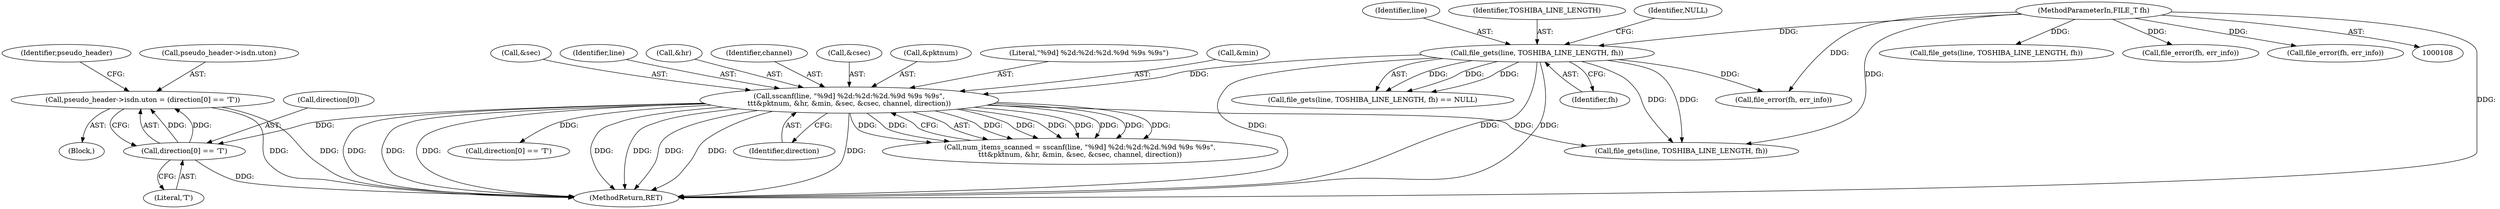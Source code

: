 digraph "0_wireshark_3270dfac43da861c714df76513456b46765ff47f@pointer" {
"1000365" [label="(Call,pseudo_header->isdn.uton = (direction[0] == 'T'))"];
"1000371" [label="(Call,direction[0] == 'T')"];
"1000163" [label="(Call,sscanf(line, \"%9d] %2d:%2d:%2d.%9d %9s %9s\",\n\t\t\t&pktnum, &hr, &min, &sec, &csec, channel, direction))"];
"1000137" [label="(Call,file_gets(line, TOSHIBA_LINE_LENGTH, fh))"];
"1000109" [label="(MethodParameterIn,FILE_T fh)"];
"1000379" [label="(Identifier,pseudo_header)"];
"1000138" [label="(Identifier,line)"];
"1000476" [label="(MethodReturn,RET)"];
"1000172" [label="(Call,&sec)"];
"1000430" [label="(Call,file_gets(line, TOSHIBA_LINE_LENGTH, fh))"];
"1000439" [label="(Call,file_error(fh, err_info))"];
"1000372" [label="(Call,direction[0])"];
"1000177" [label="(Identifier,direction)"];
"1000146" [label="(Call,file_error(fh, err_info))"];
"1000164" [label="(Identifier,line)"];
"1000168" [label="(Call,&hr)"];
"1000365" [label="(Call,pseudo_header->isdn.uton = (direction[0] == 'T'))"];
"1000140" [label="(Identifier,fh)"];
"1000375" [label="(Literal,'T')"];
"1000371" [label="(Call,direction[0] == 'T')"];
"1000325" [label="(Block,)"];
"1000198" [label="(Call,file_gets(line, TOSHIBA_LINE_LENGTH, fh))"];
"1000176" [label="(Identifier,channel)"];
"1000137" [label="(Call,file_gets(line, TOSHIBA_LINE_LENGTH, fh))"];
"1000161" [label="(Call,num_items_scanned = sscanf(line, \"%9d] %2d:%2d:%2d.%9d %9s %9s\",\n\t\t\t&pktnum, &hr, &min, &sec, &csec, channel, direction))"];
"1000174" [label="(Call,&csec)"];
"1000136" [label="(Call,file_gets(line, TOSHIBA_LINE_LENGTH, fh) == NULL)"];
"1000139" [label="(Identifier,TOSHIBA_LINE_LENGTH)"];
"1000338" [label="(Call,direction[0] == 'T')"];
"1000163" [label="(Call,sscanf(line, \"%9d] %2d:%2d:%2d.%9d %9s %9s\",\n\t\t\t&pktnum, &hr, &min, &sec, &csec, channel, direction))"];
"1000109" [label="(MethodParameterIn,FILE_T fh)"];
"1000166" [label="(Call,&pktnum)"];
"1000141" [label="(Identifier,NULL)"];
"1000366" [label="(Call,pseudo_header->isdn.uton)"];
"1000165" [label="(Literal,\"%9d] %2d:%2d:%2d.%9d %9s %9s\")"];
"1000170" [label="(Call,&min)"];
"1000207" [label="(Call,file_error(fh, err_info))"];
"1000365" -> "1000325"  [label="AST: "];
"1000365" -> "1000371"  [label="CFG: "];
"1000366" -> "1000365"  [label="AST: "];
"1000371" -> "1000365"  [label="AST: "];
"1000379" -> "1000365"  [label="CFG: "];
"1000365" -> "1000476"  [label="DDG: "];
"1000365" -> "1000476"  [label="DDG: "];
"1000371" -> "1000365"  [label="DDG: "];
"1000371" -> "1000365"  [label="DDG: "];
"1000371" -> "1000375"  [label="CFG: "];
"1000372" -> "1000371"  [label="AST: "];
"1000375" -> "1000371"  [label="AST: "];
"1000371" -> "1000476"  [label="DDG: "];
"1000163" -> "1000371"  [label="DDG: "];
"1000163" -> "1000161"  [label="AST: "];
"1000163" -> "1000177"  [label="CFG: "];
"1000164" -> "1000163"  [label="AST: "];
"1000165" -> "1000163"  [label="AST: "];
"1000166" -> "1000163"  [label="AST: "];
"1000168" -> "1000163"  [label="AST: "];
"1000170" -> "1000163"  [label="AST: "];
"1000172" -> "1000163"  [label="AST: "];
"1000174" -> "1000163"  [label="AST: "];
"1000176" -> "1000163"  [label="AST: "];
"1000177" -> "1000163"  [label="AST: "];
"1000161" -> "1000163"  [label="CFG: "];
"1000163" -> "1000476"  [label="DDG: "];
"1000163" -> "1000476"  [label="DDG: "];
"1000163" -> "1000476"  [label="DDG: "];
"1000163" -> "1000476"  [label="DDG: "];
"1000163" -> "1000476"  [label="DDG: "];
"1000163" -> "1000476"  [label="DDG: "];
"1000163" -> "1000476"  [label="DDG: "];
"1000163" -> "1000476"  [label="DDG: "];
"1000163" -> "1000161"  [label="DDG: "];
"1000163" -> "1000161"  [label="DDG: "];
"1000163" -> "1000161"  [label="DDG: "];
"1000163" -> "1000161"  [label="DDG: "];
"1000163" -> "1000161"  [label="DDG: "];
"1000163" -> "1000161"  [label="DDG: "];
"1000163" -> "1000161"  [label="DDG: "];
"1000163" -> "1000161"  [label="DDG: "];
"1000163" -> "1000161"  [label="DDG: "];
"1000137" -> "1000163"  [label="DDG: "];
"1000163" -> "1000198"  [label="DDG: "];
"1000163" -> "1000338"  [label="DDG: "];
"1000137" -> "1000136"  [label="AST: "];
"1000137" -> "1000140"  [label="CFG: "];
"1000138" -> "1000137"  [label="AST: "];
"1000139" -> "1000137"  [label="AST: "];
"1000140" -> "1000137"  [label="AST: "];
"1000141" -> "1000137"  [label="CFG: "];
"1000137" -> "1000476"  [label="DDG: "];
"1000137" -> "1000476"  [label="DDG: "];
"1000137" -> "1000476"  [label="DDG: "];
"1000137" -> "1000136"  [label="DDG: "];
"1000137" -> "1000136"  [label="DDG: "];
"1000137" -> "1000136"  [label="DDG: "];
"1000109" -> "1000137"  [label="DDG: "];
"1000137" -> "1000146"  [label="DDG: "];
"1000137" -> "1000198"  [label="DDG: "];
"1000137" -> "1000198"  [label="DDG: "];
"1000109" -> "1000108"  [label="AST: "];
"1000109" -> "1000476"  [label="DDG: "];
"1000109" -> "1000146"  [label="DDG: "];
"1000109" -> "1000198"  [label="DDG: "];
"1000109" -> "1000207"  [label="DDG: "];
"1000109" -> "1000430"  [label="DDG: "];
"1000109" -> "1000439"  [label="DDG: "];
}
